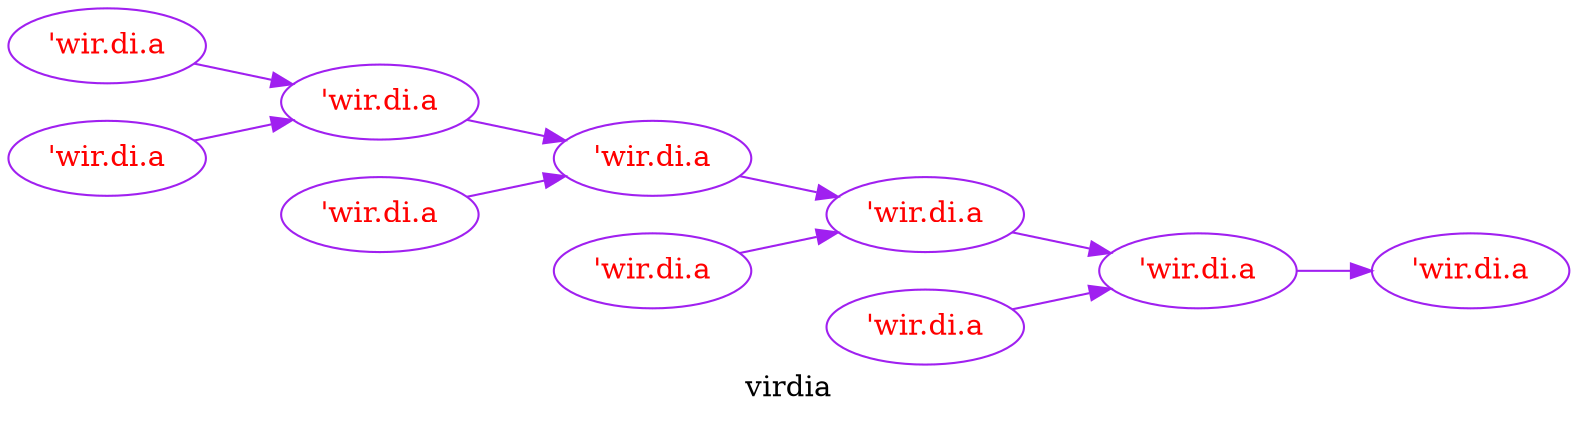 digraph " We display the history of a word" {
 label = "virdia" 
graph[rankdir="LR"];
node [style="filled", fillcolor = "white"];
edge [style="solid", color="purple"];
0 [label="'wir.di.a", fillcolor= white, color="purple",  fontcolor="red"];
1 [label="'wir.di.a", fillcolor= white, color="purple",  fontcolor="red"];
2 [label="'wir.di.a", fillcolor= white, color="purple",  fontcolor="red"];
3 [label="'wir.di.a", fillcolor= white, color="purple",  fontcolor="red"];
4 [label="'wir.di.a", fillcolor= white, color="purple",  fontcolor="red"];
5 [label="'wir.di.a", fillcolor= white, color="purple",  fontcolor="red"];
6 [label="'wir.di.a", fillcolor= white, color="purple",  fontcolor="red"];
7 [label="'wir.di.a", fillcolor= white, color="purple",  fontcolor="red"];
8 [label="'wir.di.a", fillcolor= white, color="purple",  fontcolor="red"];
9 [label="'wir.di.a", fillcolor= white, color="purple",  fontcolor="red"];
0 -> 4;
1 -> 0;
2 -> 1;
3 -> 2;
5 -> 3;
6 -> 3;
7 -> 2;
8 -> 1;
9 -> 0;
}